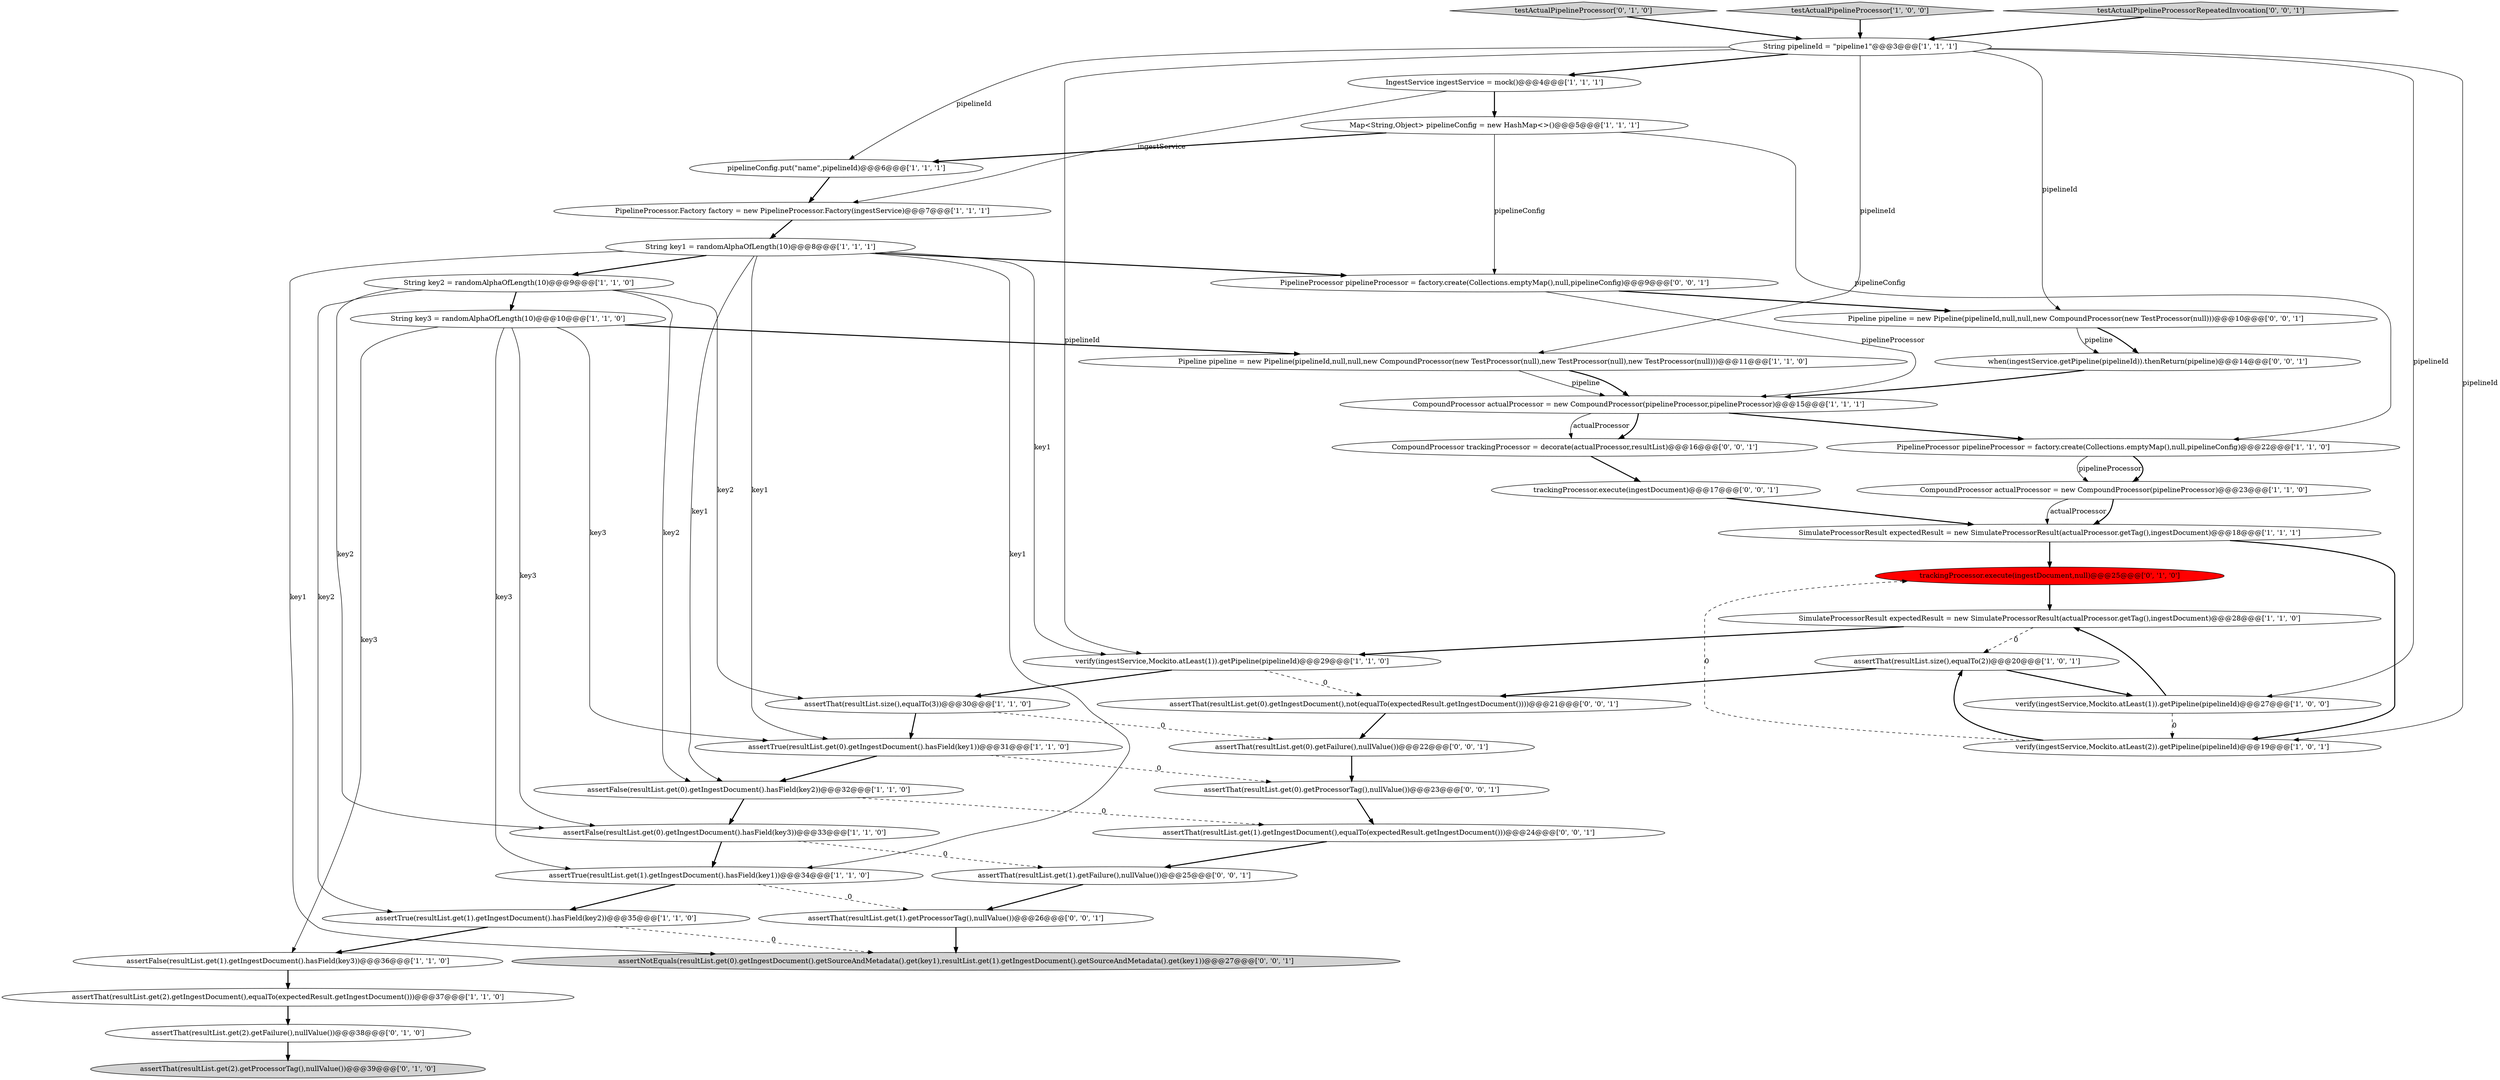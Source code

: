 digraph {
11 [style = filled, label = "String pipelineId = \"pipeline1\"@@@3@@@['1', '1', '1']", fillcolor = white, shape = ellipse image = "AAA0AAABBB1BBB"];
23 [style = filled, label = "assertTrue(resultList.get(1).getIngestDocument().hasField(key1))@@@34@@@['1', '1', '0']", fillcolor = white, shape = ellipse image = "AAA0AAABBB1BBB"];
10 [style = filled, label = "verify(ingestService,Mockito.atLeast(1)).getPipeline(pipelineId)@@@29@@@['1', '1', '0']", fillcolor = white, shape = ellipse image = "AAA0AAABBB1BBB"];
28 [style = filled, label = "testActualPipelineProcessor['0', '1', '0']", fillcolor = lightgray, shape = diamond image = "AAA0AAABBB2BBB"];
33 [style = filled, label = "assertNotEquals(resultList.get(0).getIngestDocument().getSourceAndMetadata().get(key1),resultList.get(1).getIngestDocument().getSourceAndMetadata().get(key1))@@@27@@@['0', '0', '1']", fillcolor = lightgray, shape = ellipse image = "AAA0AAABBB3BBB"];
14 [style = filled, label = "Map<String,Object> pipelineConfig = new HashMap<>()@@@5@@@['1', '1', '1']", fillcolor = white, shape = ellipse image = "AAA0AAABBB1BBB"];
1 [style = filled, label = "String key1 = randomAlphaOfLength(10)@@@8@@@['1', '1', '1']", fillcolor = white, shape = ellipse image = "AAA0AAABBB1BBB"];
36 [style = filled, label = "when(ingestService.getPipeline(pipelineId)).thenReturn(pipeline)@@@14@@@['0', '0', '1']", fillcolor = white, shape = ellipse image = "AAA0AAABBB3BBB"];
17 [style = filled, label = "PipelineProcessor pipelineProcessor = factory.create(Collections.emptyMap(),null,pipelineConfig)@@@22@@@['1', '1', '0']", fillcolor = white, shape = ellipse image = "AAA0AAABBB1BBB"];
42 [style = filled, label = "assertThat(resultList.get(1).getFailure(),nullValue())@@@25@@@['0', '0', '1']", fillcolor = white, shape = ellipse image = "AAA0AAABBB3BBB"];
27 [style = filled, label = "assertThat(resultList.get(2).getProcessorTag(),nullValue())@@@39@@@['0', '1', '0']", fillcolor = lightgray, shape = ellipse image = "AAA0AAABBB2BBB"];
37 [style = filled, label = "assertThat(resultList.get(0).getIngestDocument(),not(equalTo(expectedResult.getIngestDocument())))@@@21@@@['0', '0', '1']", fillcolor = white, shape = ellipse image = "AAA0AAABBB3BBB"];
7 [style = filled, label = "assertTrue(resultList.get(0).getIngestDocument().hasField(key1))@@@31@@@['1', '1', '0']", fillcolor = white, shape = ellipse image = "AAA0AAABBB1BBB"];
21 [style = filled, label = "CompoundProcessor actualProcessor = new CompoundProcessor(pipelineProcessor,pipelineProcessor)@@@15@@@['1', '1', '1']", fillcolor = white, shape = ellipse image = "AAA0AAABBB1BBB"];
0 [style = filled, label = "assertThat(resultList.size(),equalTo(2))@@@20@@@['1', '0', '1']", fillcolor = white, shape = ellipse image = "AAA0AAABBB1BBB"];
18 [style = filled, label = "assertFalse(resultList.get(1).getIngestDocument().hasField(key3))@@@36@@@['1', '1', '0']", fillcolor = white, shape = ellipse image = "AAA0AAABBB1BBB"];
2 [style = filled, label = "pipelineConfig.put(\"name\",pipelineId)@@@6@@@['1', '1', '1']", fillcolor = white, shape = ellipse image = "AAA0AAABBB1BBB"];
12 [style = filled, label = "assertFalse(resultList.get(0).getIngestDocument().hasField(key3))@@@33@@@['1', '1', '0']", fillcolor = white, shape = ellipse image = "AAA0AAABBB1BBB"];
26 [style = filled, label = "IngestService ingestService = mock()@@@4@@@['1', '1', '1']", fillcolor = white, shape = ellipse image = "AAA0AAABBB1BBB"];
38 [style = filled, label = "trackingProcessor.execute(ingestDocument)@@@17@@@['0', '0', '1']", fillcolor = white, shape = ellipse image = "AAA0AAABBB3BBB"];
4 [style = filled, label = "SimulateProcessorResult expectedResult = new SimulateProcessorResult(actualProcessor.getTag(),ingestDocument)@@@28@@@['1', '1', '0']", fillcolor = white, shape = ellipse image = "AAA0AAABBB1BBB"];
6 [style = filled, label = "assertThat(resultList.size(),equalTo(3))@@@30@@@['1', '1', '0']", fillcolor = white, shape = ellipse image = "AAA0AAABBB1BBB"];
8 [style = filled, label = "assertThat(resultList.get(2).getIngestDocument(),equalTo(expectedResult.getIngestDocument()))@@@37@@@['1', '1', '0']", fillcolor = white, shape = ellipse image = "AAA0AAABBB1BBB"];
19 [style = filled, label = "SimulateProcessorResult expectedResult = new SimulateProcessorResult(actualProcessor.getTag(),ingestDocument)@@@18@@@['1', '1', '1']", fillcolor = white, shape = ellipse image = "AAA0AAABBB1BBB"];
34 [style = filled, label = "CompoundProcessor trackingProcessor = decorate(actualProcessor,resultList)@@@16@@@['0', '0', '1']", fillcolor = white, shape = ellipse image = "AAA0AAABBB3BBB"];
25 [style = filled, label = "Pipeline pipeline = new Pipeline(pipelineId,null,null,new CompoundProcessor(new TestProcessor(null),new TestProcessor(null),new TestProcessor(null)))@@@11@@@['1', '1', '0']", fillcolor = white, shape = ellipse image = "AAA0AAABBB1BBB"];
43 [style = filled, label = "Pipeline pipeline = new Pipeline(pipelineId,null,null,new CompoundProcessor(new TestProcessor(null)))@@@10@@@['0', '0', '1']", fillcolor = white, shape = ellipse image = "AAA0AAABBB3BBB"];
22 [style = filled, label = "assertFalse(resultList.get(0).getIngestDocument().hasField(key2))@@@32@@@['1', '1', '0']", fillcolor = white, shape = ellipse image = "AAA0AAABBB1BBB"];
24 [style = filled, label = "assertTrue(resultList.get(1).getIngestDocument().hasField(key2))@@@35@@@['1', '1', '0']", fillcolor = white, shape = ellipse image = "AAA0AAABBB1BBB"];
39 [style = filled, label = "assertThat(resultList.get(0).getProcessorTag(),nullValue())@@@23@@@['0', '0', '1']", fillcolor = white, shape = ellipse image = "AAA0AAABBB3BBB"];
20 [style = filled, label = "String key3 = randomAlphaOfLength(10)@@@10@@@['1', '1', '0']", fillcolor = white, shape = ellipse image = "AAA0AAABBB1BBB"];
35 [style = filled, label = "PipelineProcessor pipelineProcessor = factory.create(Collections.emptyMap(),null,pipelineConfig)@@@9@@@['0', '0', '1']", fillcolor = white, shape = ellipse image = "AAA0AAABBB3BBB"];
16 [style = filled, label = "testActualPipelineProcessor['1', '0', '0']", fillcolor = lightgray, shape = diamond image = "AAA0AAABBB1BBB"];
30 [style = filled, label = "trackingProcessor.execute(ingestDocument,null)@@@25@@@['0', '1', '0']", fillcolor = red, shape = ellipse image = "AAA1AAABBB2BBB"];
15 [style = filled, label = "verify(ingestService,Mockito.atLeast(1)).getPipeline(pipelineId)@@@27@@@['1', '0', '0']", fillcolor = white, shape = ellipse image = "AAA0AAABBB1BBB"];
5 [style = filled, label = "PipelineProcessor.Factory factory = new PipelineProcessor.Factory(ingestService)@@@7@@@['1', '1', '1']", fillcolor = white, shape = ellipse image = "AAA0AAABBB1BBB"];
9 [style = filled, label = "verify(ingestService,Mockito.atLeast(2)).getPipeline(pipelineId)@@@19@@@['1', '0', '1']", fillcolor = white, shape = ellipse image = "AAA0AAABBB1BBB"];
31 [style = filled, label = "assertThat(resultList.get(1).getProcessorTag(),nullValue())@@@26@@@['0', '0', '1']", fillcolor = white, shape = ellipse image = "AAA0AAABBB3BBB"];
13 [style = filled, label = "CompoundProcessor actualProcessor = new CompoundProcessor(pipelineProcessor)@@@23@@@['1', '1', '0']", fillcolor = white, shape = ellipse image = "AAA0AAABBB1BBB"];
3 [style = filled, label = "String key2 = randomAlphaOfLength(10)@@@9@@@['1', '1', '0']", fillcolor = white, shape = ellipse image = "AAA0AAABBB1BBB"];
32 [style = filled, label = "assertThat(resultList.get(1).getIngestDocument(),equalTo(expectedResult.getIngestDocument()))@@@24@@@['0', '0', '1']", fillcolor = white, shape = ellipse image = "AAA0AAABBB3BBB"];
41 [style = filled, label = "assertThat(resultList.get(0).getFailure(),nullValue())@@@22@@@['0', '0', '1']", fillcolor = white, shape = ellipse image = "AAA0AAABBB3BBB"];
29 [style = filled, label = "assertThat(resultList.get(2).getFailure(),nullValue())@@@38@@@['0', '1', '0']", fillcolor = white, shape = ellipse image = "AAA0AAABBB2BBB"];
40 [style = filled, label = "testActualPipelineProcessorRepeatedInvocation['0', '0', '1']", fillcolor = lightgray, shape = diamond image = "AAA0AAABBB3BBB"];
4->10 [style = bold, label=""];
17->13 [style = solid, label="pipelineProcessor"];
35->21 [style = solid, label="pipelineProcessor"];
1->10 [style = solid, label="key1"];
14->35 [style = solid, label="pipelineConfig"];
16->11 [style = bold, label=""];
20->7 [style = solid, label="key3"];
9->0 [style = bold, label=""];
0->37 [style = bold, label=""];
1->7 [style = solid, label="key1"];
11->15 [style = solid, label="pipelineId"];
1->23 [style = solid, label="key1"];
26->5 [style = solid, label="ingestService"];
15->9 [style = dashed, label="0"];
24->33 [style = dashed, label="0"];
37->41 [style = bold, label=""];
28->11 [style = bold, label=""];
23->31 [style = dashed, label="0"];
21->34 [style = bold, label=""];
43->36 [style = bold, label=""];
26->14 [style = bold, label=""];
1->3 [style = bold, label=""];
14->17 [style = solid, label="pipelineConfig"];
4->0 [style = dashed, label="0"];
1->35 [style = bold, label=""];
22->32 [style = dashed, label="0"];
42->31 [style = bold, label=""];
1->33 [style = solid, label="key1"];
11->2 [style = solid, label="pipelineId"];
11->10 [style = solid, label="pipelineId"];
13->19 [style = solid, label="actualProcessor"];
35->43 [style = bold, label=""];
20->25 [style = bold, label=""];
24->18 [style = bold, label=""];
10->6 [style = bold, label=""];
20->23 [style = solid, label="key3"];
0->15 [style = bold, label=""];
20->12 [style = solid, label="key3"];
38->19 [style = bold, label=""];
36->21 [style = bold, label=""];
5->1 [style = bold, label=""];
7->22 [style = bold, label=""];
11->26 [style = bold, label=""];
13->19 [style = bold, label=""];
3->20 [style = bold, label=""];
23->24 [style = bold, label=""];
29->27 [style = bold, label=""];
40->11 [style = bold, label=""];
11->9 [style = solid, label="pipelineId"];
12->42 [style = dashed, label="0"];
19->9 [style = bold, label=""];
11->25 [style = solid, label="pipelineId"];
30->4 [style = bold, label=""];
22->12 [style = bold, label=""];
31->33 [style = bold, label=""];
25->21 [style = solid, label="pipeline"];
39->32 [style = bold, label=""];
11->43 [style = solid, label="pipelineId"];
21->34 [style = solid, label="actualProcessor"];
3->12 [style = solid, label="key2"];
15->4 [style = bold, label=""];
6->41 [style = dashed, label="0"];
20->18 [style = solid, label="key3"];
10->37 [style = dashed, label="0"];
14->2 [style = bold, label=""];
17->13 [style = bold, label=""];
12->23 [style = bold, label=""];
18->8 [style = bold, label=""];
34->38 [style = bold, label=""];
43->36 [style = solid, label="pipeline"];
41->39 [style = bold, label=""];
6->7 [style = bold, label=""];
3->6 [style = solid, label="key2"];
9->30 [style = dashed, label="0"];
32->42 [style = bold, label=""];
7->39 [style = dashed, label="0"];
21->17 [style = bold, label=""];
8->29 [style = bold, label=""];
1->22 [style = solid, label="key1"];
3->24 [style = solid, label="key2"];
3->22 [style = solid, label="key2"];
25->21 [style = bold, label=""];
2->5 [style = bold, label=""];
19->30 [style = bold, label=""];
}
